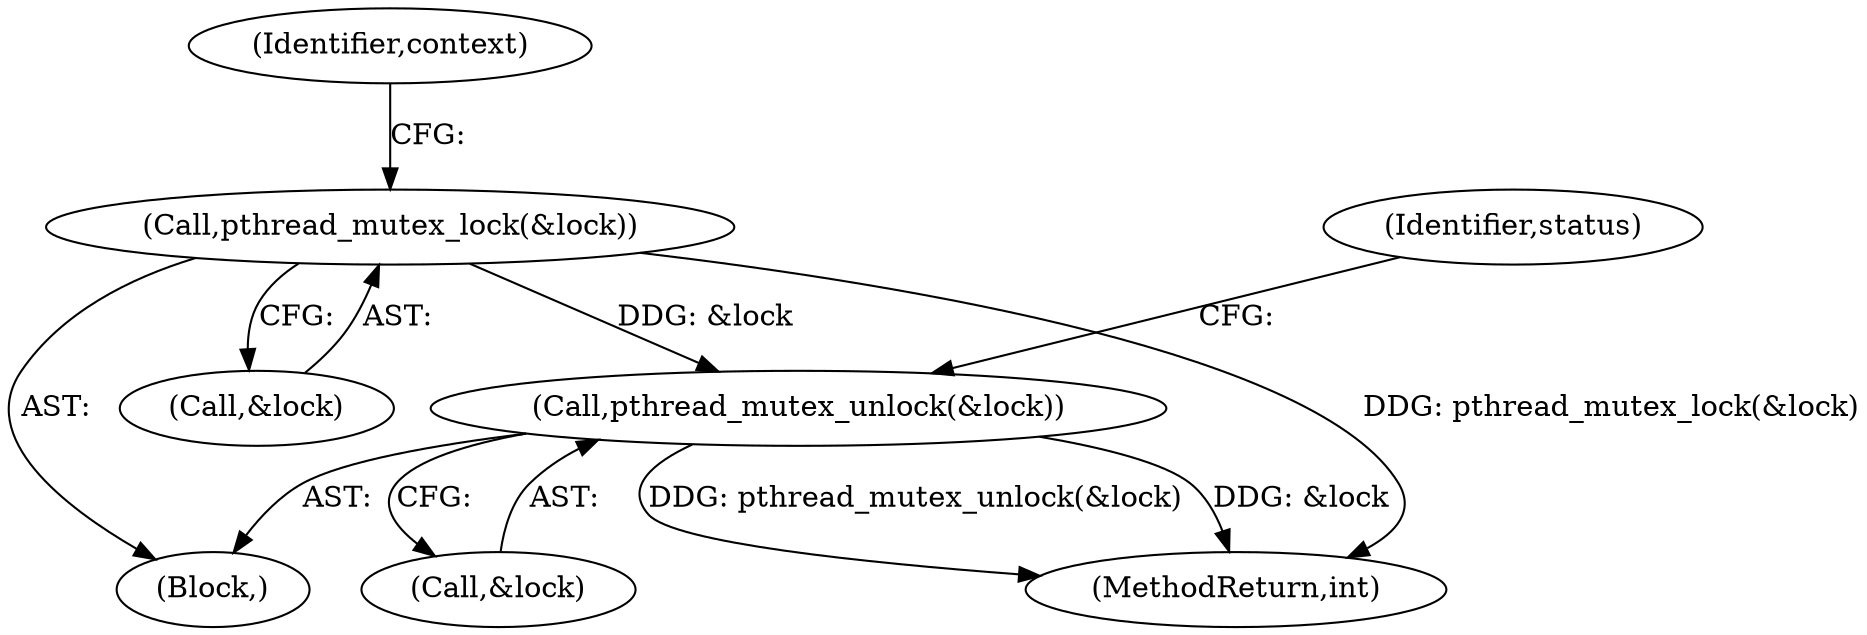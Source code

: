 digraph "0_Android_073a80800f341325932c66818ce4302b312909a4@API" {
"1000120" [label="(Call,pthread_mutex_lock(&lock))"];
"1000720" [label="(Call,pthread_mutex_unlock(&lock))"];
"1000724" [label="(Identifier,status)"];
"1000108" [label="(Block,)"];
"1000120" [label="(Call,pthread_mutex_lock(&lock))"];
"1000721" [label="(Call,&lock)"];
"1000121" [label="(Call,&lock)"];
"1000126" [label="(Identifier,context)"];
"1000720" [label="(Call,pthread_mutex_unlock(&lock))"];
"1000725" [label="(MethodReturn,int)"];
"1000120" -> "1000108"  [label="AST: "];
"1000120" -> "1000121"  [label="CFG: "];
"1000121" -> "1000120"  [label="AST: "];
"1000126" -> "1000120"  [label="CFG: "];
"1000120" -> "1000725"  [label="DDG: pthread_mutex_lock(&lock)"];
"1000120" -> "1000720"  [label="DDG: &lock"];
"1000720" -> "1000108"  [label="AST: "];
"1000720" -> "1000721"  [label="CFG: "];
"1000721" -> "1000720"  [label="AST: "];
"1000724" -> "1000720"  [label="CFG: "];
"1000720" -> "1000725"  [label="DDG: &lock"];
"1000720" -> "1000725"  [label="DDG: pthread_mutex_unlock(&lock)"];
}
